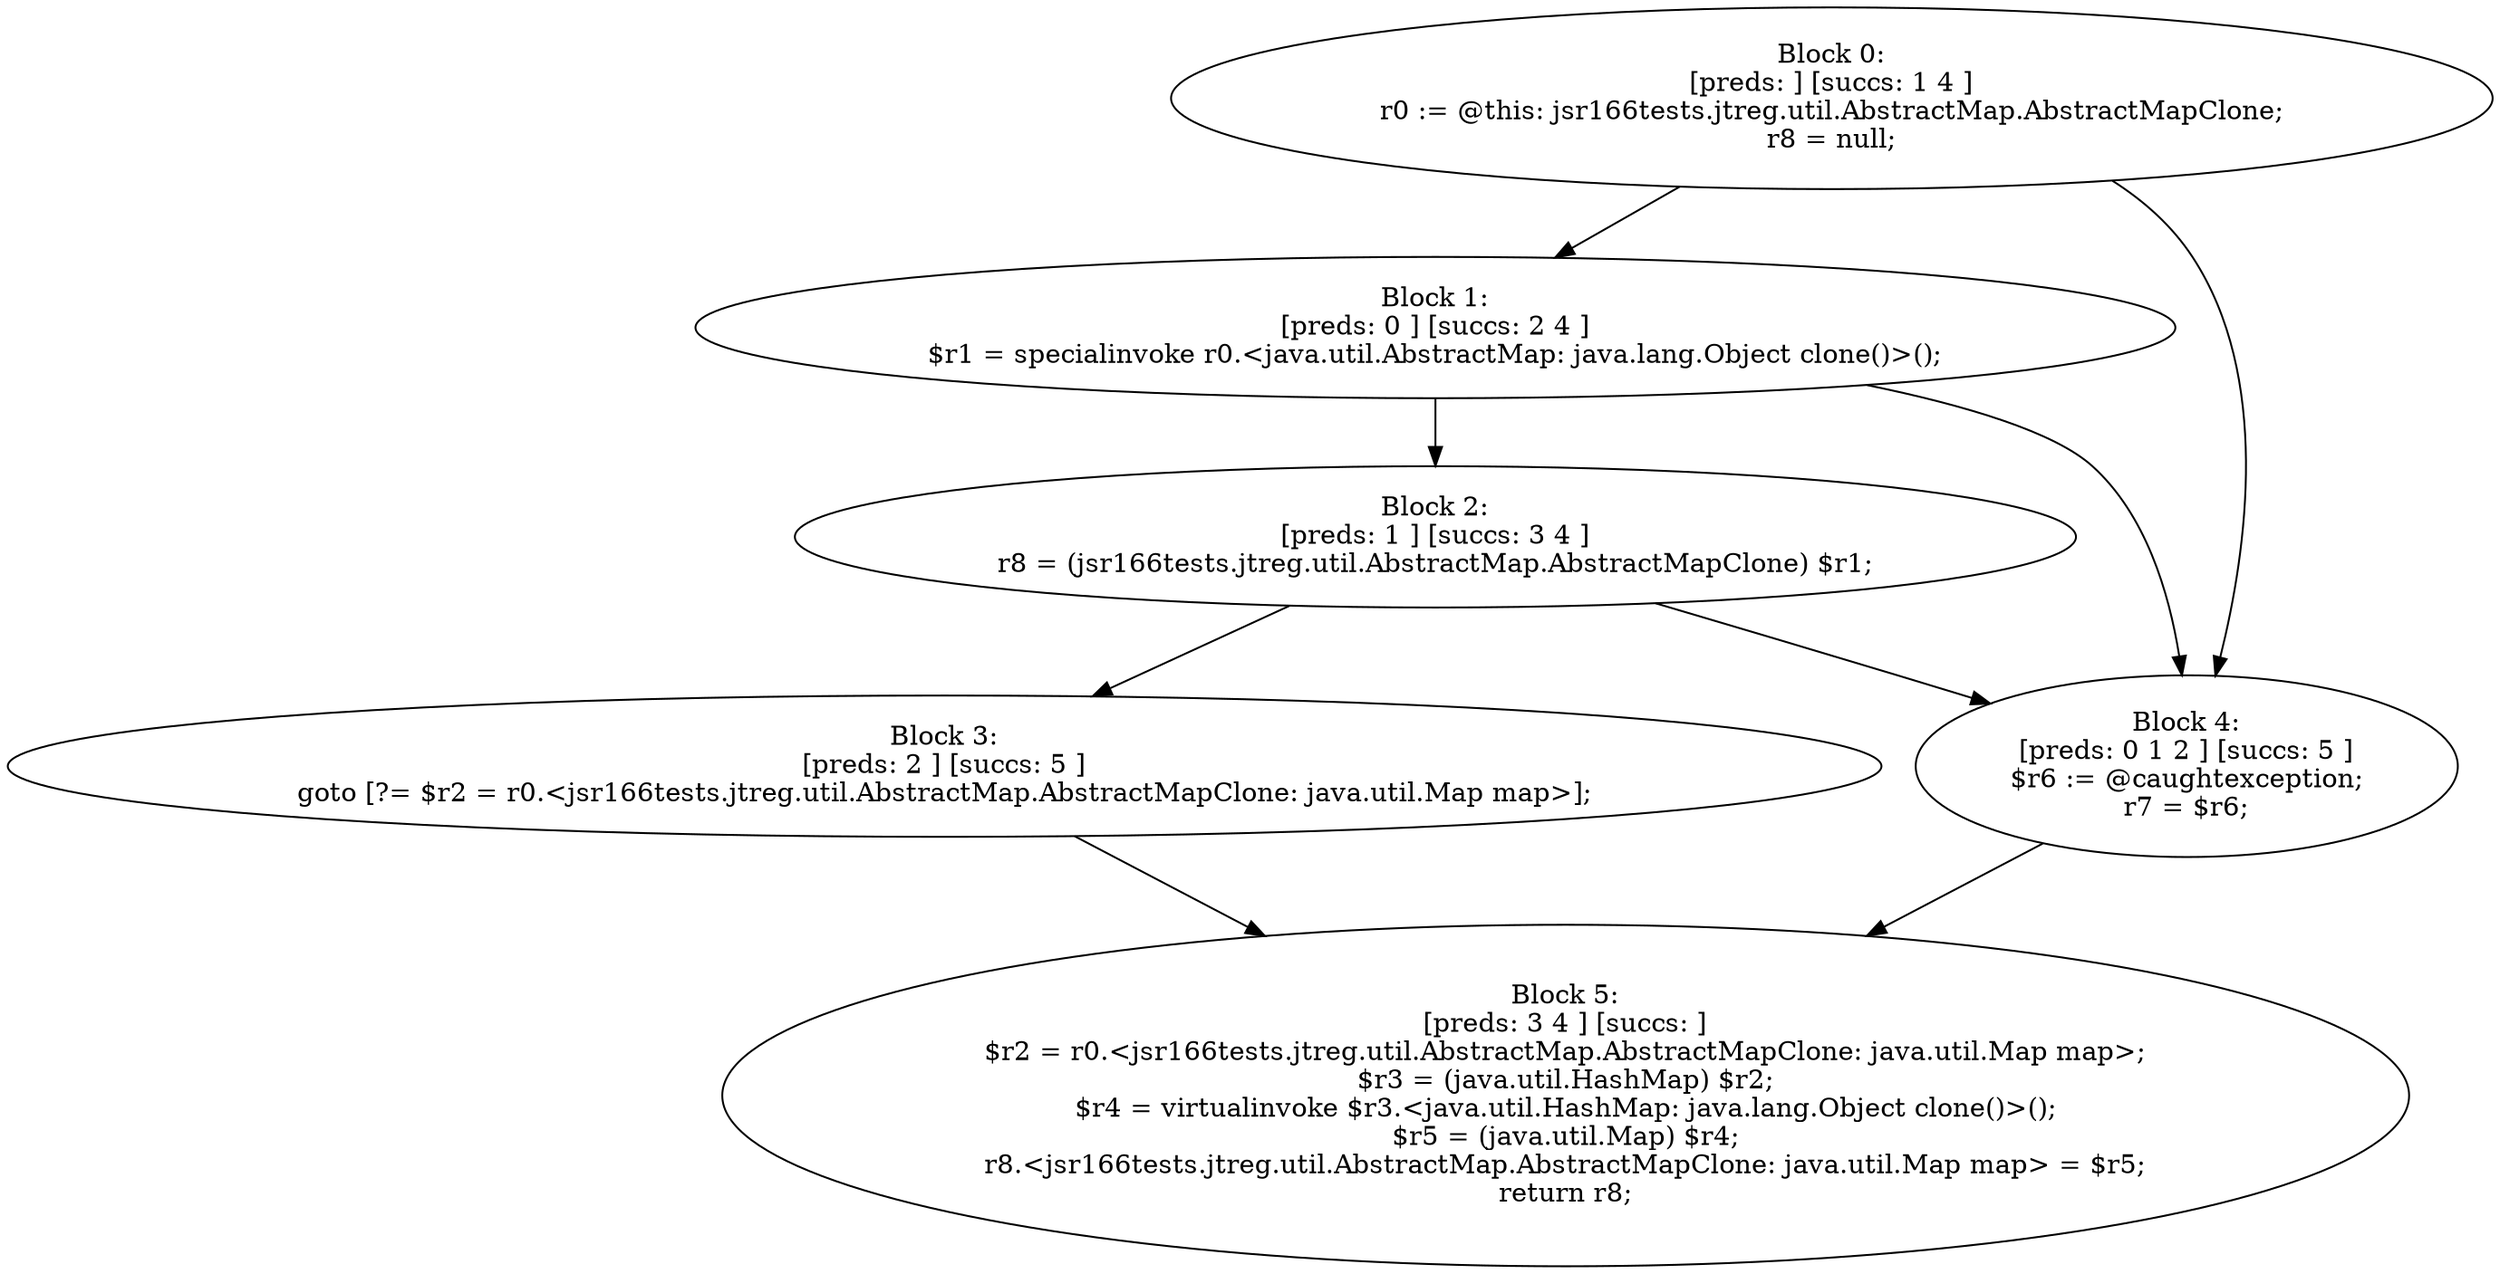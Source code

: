 digraph "unitGraph" {
    "Block 0:
[preds: ] [succs: 1 4 ]
r0 := @this: jsr166tests.jtreg.util.AbstractMap.AbstractMapClone;
r8 = null;
"
    "Block 1:
[preds: 0 ] [succs: 2 4 ]
$r1 = specialinvoke r0.<java.util.AbstractMap: java.lang.Object clone()>();
"
    "Block 2:
[preds: 1 ] [succs: 3 4 ]
r8 = (jsr166tests.jtreg.util.AbstractMap.AbstractMapClone) $r1;
"
    "Block 3:
[preds: 2 ] [succs: 5 ]
goto [?= $r2 = r0.<jsr166tests.jtreg.util.AbstractMap.AbstractMapClone: java.util.Map map>];
"
    "Block 4:
[preds: 0 1 2 ] [succs: 5 ]
$r6 := @caughtexception;
r7 = $r6;
"
    "Block 5:
[preds: 3 4 ] [succs: ]
$r2 = r0.<jsr166tests.jtreg.util.AbstractMap.AbstractMapClone: java.util.Map map>;
$r3 = (java.util.HashMap) $r2;
$r4 = virtualinvoke $r3.<java.util.HashMap: java.lang.Object clone()>();
$r5 = (java.util.Map) $r4;
r8.<jsr166tests.jtreg.util.AbstractMap.AbstractMapClone: java.util.Map map> = $r5;
return r8;
"
    "Block 0:
[preds: ] [succs: 1 4 ]
r0 := @this: jsr166tests.jtreg.util.AbstractMap.AbstractMapClone;
r8 = null;
"->"Block 1:
[preds: 0 ] [succs: 2 4 ]
$r1 = specialinvoke r0.<java.util.AbstractMap: java.lang.Object clone()>();
";
    "Block 0:
[preds: ] [succs: 1 4 ]
r0 := @this: jsr166tests.jtreg.util.AbstractMap.AbstractMapClone;
r8 = null;
"->"Block 4:
[preds: 0 1 2 ] [succs: 5 ]
$r6 := @caughtexception;
r7 = $r6;
";
    "Block 1:
[preds: 0 ] [succs: 2 4 ]
$r1 = specialinvoke r0.<java.util.AbstractMap: java.lang.Object clone()>();
"->"Block 2:
[preds: 1 ] [succs: 3 4 ]
r8 = (jsr166tests.jtreg.util.AbstractMap.AbstractMapClone) $r1;
";
    "Block 1:
[preds: 0 ] [succs: 2 4 ]
$r1 = specialinvoke r0.<java.util.AbstractMap: java.lang.Object clone()>();
"->"Block 4:
[preds: 0 1 2 ] [succs: 5 ]
$r6 := @caughtexception;
r7 = $r6;
";
    "Block 2:
[preds: 1 ] [succs: 3 4 ]
r8 = (jsr166tests.jtreg.util.AbstractMap.AbstractMapClone) $r1;
"->"Block 3:
[preds: 2 ] [succs: 5 ]
goto [?= $r2 = r0.<jsr166tests.jtreg.util.AbstractMap.AbstractMapClone: java.util.Map map>];
";
    "Block 2:
[preds: 1 ] [succs: 3 4 ]
r8 = (jsr166tests.jtreg.util.AbstractMap.AbstractMapClone) $r1;
"->"Block 4:
[preds: 0 1 2 ] [succs: 5 ]
$r6 := @caughtexception;
r7 = $r6;
";
    "Block 3:
[preds: 2 ] [succs: 5 ]
goto [?= $r2 = r0.<jsr166tests.jtreg.util.AbstractMap.AbstractMapClone: java.util.Map map>];
"->"Block 5:
[preds: 3 4 ] [succs: ]
$r2 = r0.<jsr166tests.jtreg.util.AbstractMap.AbstractMapClone: java.util.Map map>;
$r3 = (java.util.HashMap) $r2;
$r4 = virtualinvoke $r3.<java.util.HashMap: java.lang.Object clone()>();
$r5 = (java.util.Map) $r4;
r8.<jsr166tests.jtreg.util.AbstractMap.AbstractMapClone: java.util.Map map> = $r5;
return r8;
";
    "Block 4:
[preds: 0 1 2 ] [succs: 5 ]
$r6 := @caughtexception;
r7 = $r6;
"->"Block 5:
[preds: 3 4 ] [succs: ]
$r2 = r0.<jsr166tests.jtreg.util.AbstractMap.AbstractMapClone: java.util.Map map>;
$r3 = (java.util.HashMap) $r2;
$r4 = virtualinvoke $r3.<java.util.HashMap: java.lang.Object clone()>();
$r5 = (java.util.Map) $r4;
r8.<jsr166tests.jtreg.util.AbstractMap.AbstractMapClone: java.util.Map map> = $r5;
return r8;
";
}
